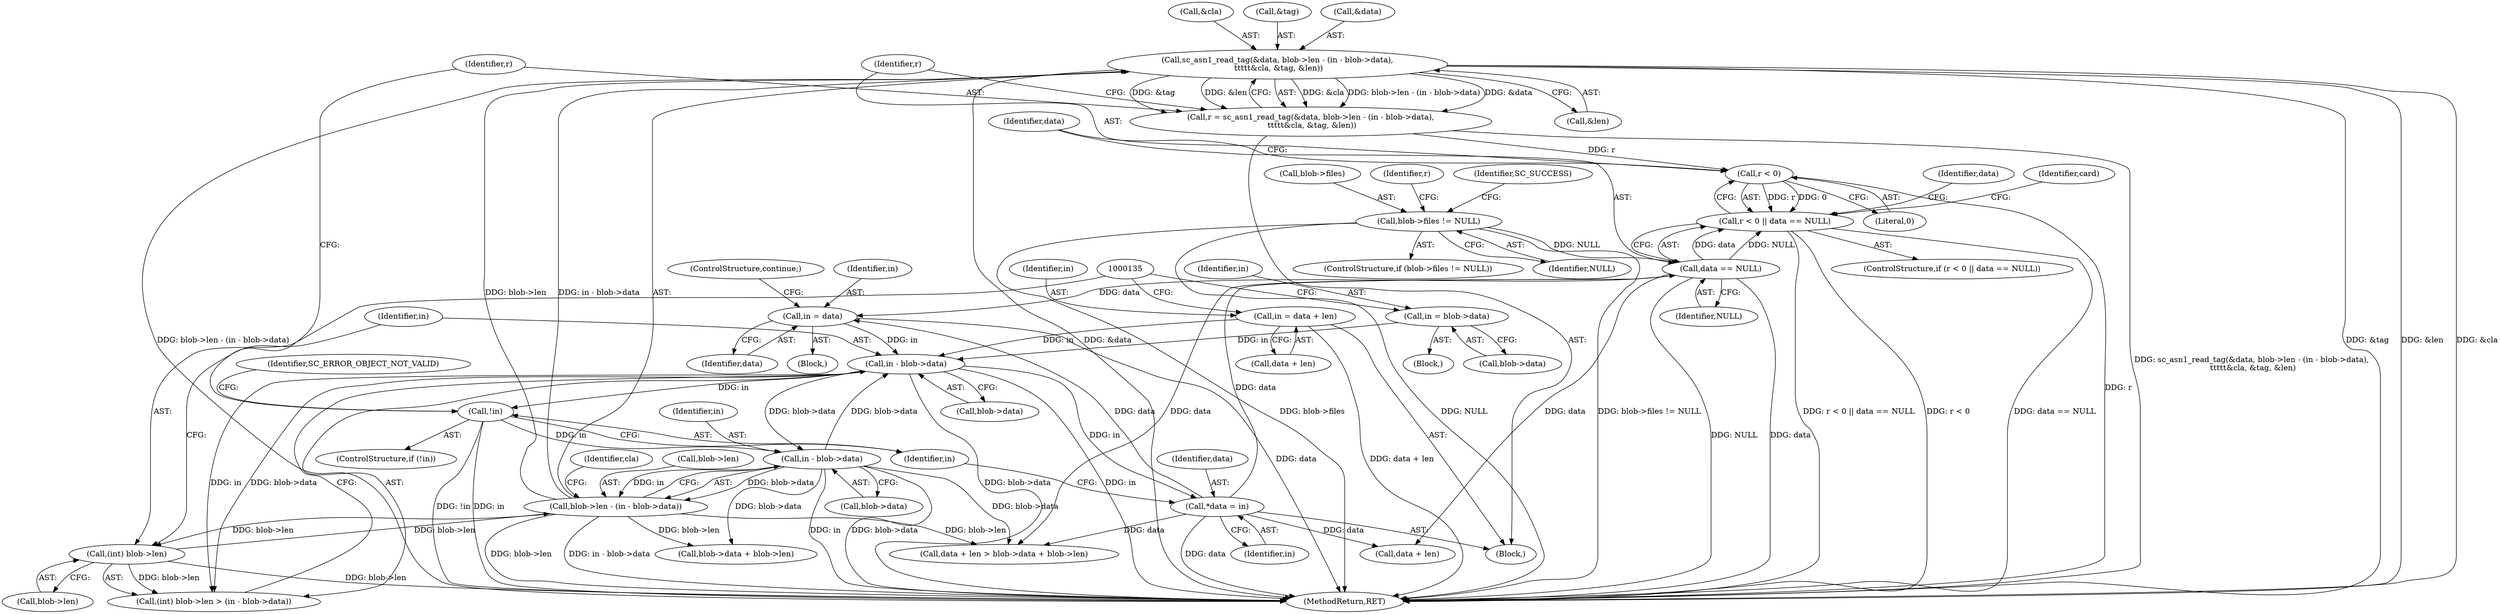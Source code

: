 digraph "0_OpenSC_8fe377e93b4b56060e5bbfb6f3142ceaeca744fa_13@API" {
"1000160" [label="(Call,sc_asn1_read_tag(&data, blob->len - (in - blob->data),\n \t\t\t\t\t&cla, &tag, &len))"];
"1000163" [label="(Call,blob->len - (in - blob->data))"];
"1000134" [label="(Call,(int) blob->len)"];
"1000167" [label="(Call,in - blob->data)"];
"1000154" [label="(Call,!in)"];
"1000139" [label="(Call,in - blob->data)"];
"1000239" [label="(Call,in = data + len)"];
"1000233" [label="(Call,in = data)"];
"1000150" [label="(Call,*data = in)"];
"1000183" [label="(Call,data == NULL)"];
"1000110" [label="(Call,blob->files != NULL)"];
"1000127" [label="(Call,in = blob->data)"];
"1000158" [label="(Call,r = sc_asn1_read_tag(&data, blob->len - (in - blob->data),\n \t\t\t\t\t&cla, &tag, &len))"];
"1000180" [label="(Call,r < 0)"];
"1000179" [label="(Call,r < 0 || data == NULL)"];
"1000241" [label="(Call,data + len)"];
"1000134" [label="(Call,(int) blob->len)"];
"1000140" [label="(Identifier,in)"];
"1000167" [label="(Call,in - blob->data)"];
"1000127" [label="(Call,in = blob->data)"];
"1000198" [label="(Identifier,data)"];
"1000154" [label="(Call,!in)"];
"1000141" [label="(Call,blob->data)"];
"1000185" [label="(Identifier,NULL)"];
"1000236" [label="(ControlStructure,continue;)"];
"1000155" [label="(Identifier,in)"];
"1000172" [label="(Call,&cla)"];
"1000174" [label="(Call,&tag)"];
"1000161" [label="(Call,&data)"];
"1000109" [label="(ControlStructure,if (blob->files != NULL))"];
"1000239" [label="(Call,in = data + len)"];
"1000232" [label="(Block,)"];
"1000163" [label="(Call,blob->len - (in - blob->data))"];
"1000110" [label="(Call,blob->files != NULL)"];
"1000181" [label="(Identifier,r)"];
"1000182" [label="(Literal,0)"];
"1000150" [label="(Call,*data = in)"];
"1000246" [label="(MethodReturn,RET)"];
"1000179" [label="(Call,r < 0 || data == NULL)"];
"1000128" [label="(Identifier,in)"];
"1000197" [label="(Call,data + len)"];
"1000184" [label="(Identifier,data)"];
"1000144" [label="(Block,)"];
"1000159" [label="(Identifier,r)"];
"1000173" [label="(Identifier,cla)"];
"1000183" [label="(Call,data == NULL)"];
"1000152" [label="(Identifier,in)"];
"1000240" [label="(Identifier,in)"];
"1000136" [label="(Call,blob->len)"];
"1000176" [label="(Call,&len)"];
"1000158" [label="(Call,r = sc_asn1_read_tag(&data, blob->len - (in - blob->data),\n \t\t\t\t\t&cla, &tag, &len))"];
"1000164" [label="(Call,blob->len)"];
"1000114" [label="(Identifier,NULL)"];
"1000234" [label="(Identifier,in)"];
"1000111" [label="(Call,blob->files)"];
"1000157" [label="(Identifier,SC_ERROR_OBJECT_NOT_VALID)"];
"1000233" [label="(Call,in = data)"];
"1000129" [label="(Call,blob->data)"];
"1000106" [label="(Block,)"];
"1000189" [label="(Identifier,card)"];
"1000169" [label="(Call,blob->data)"];
"1000178" [label="(ControlStructure,if (r < 0 || data == NULL))"];
"1000139" [label="(Call,in - blob->data)"];
"1000120" [label="(Identifier,r)"];
"1000153" [label="(ControlStructure,if (!in))"];
"1000235" [label="(Identifier,data)"];
"1000196" [label="(Call,data + len > blob->data + blob->len)"];
"1000133" [label="(Call,(int) blob->len > (in - blob->data))"];
"1000168" [label="(Identifier,in)"];
"1000116" [label="(Identifier,SC_SUCCESS)"];
"1000160" [label="(Call,sc_asn1_read_tag(&data, blob->len - (in - blob->data),\n \t\t\t\t\t&cla, &tag, &len))"];
"1000180" [label="(Call,r < 0)"];
"1000151" [label="(Identifier,data)"];
"1000200" [label="(Call,blob->data + blob->len)"];
"1000160" -> "1000158"  [label="AST: "];
"1000160" -> "1000176"  [label="CFG: "];
"1000161" -> "1000160"  [label="AST: "];
"1000163" -> "1000160"  [label="AST: "];
"1000172" -> "1000160"  [label="AST: "];
"1000174" -> "1000160"  [label="AST: "];
"1000176" -> "1000160"  [label="AST: "];
"1000158" -> "1000160"  [label="CFG: "];
"1000160" -> "1000246"  [label="DDG: &len"];
"1000160" -> "1000246"  [label="DDG: &cla"];
"1000160" -> "1000246"  [label="DDG: blob->len - (in - blob->data)"];
"1000160" -> "1000246"  [label="DDG: &data"];
"1000160" -> "1000246"  [label="DDG: &tag"];
"1000160" -> "1000158"  [label="DDG: &cla"];
"1000160" -> "1000158"  [label="DDG: blob->len - (in - blob->data)"];
"1000160" -> "1000158"  [label="DDG: &data"];
"1000160" -> "1000158"  [label="DDG: &tag"];
"1000160" -> "1000158"  [label="DDG: &len"];
"1000163" -> "1000160"  [label="DDG: blob->len"];
"1000163" -> "1000160"  [label="DDG: in - blob->data"];
"1000163" -> "1000167"  [label="CFG: "];
"1000164" -> "1000163"  [label="AST: "];
"1000167" -> "1000163"  [label="AST: "];
"1000173" -> "1000163"  [label="CFG: "];
"1000163" -> "1000246"  [label="DDG: blob->len"];
"1000163" -> "1000246"  [label="DDG: in - blob->data"];
"1000163" -> "1000134"  [label="DDG: blob->len"];
"1000134" -> "1000163"  [label="DDG: blob->len"];
"1000167" -> "1000163"  [label="DDG: in"];
"1000167" -> "1000163"  [label="DDG: blob->data"];
"1000163" -> "1000196"  [label="DDG: blob->len"];
"1000163" -> "1000200"  [label="DDG: blob->len"];
"1000134" -> "1000133"  [label="AST: "];
"1000134" -> "1000136"  [label="CFG: "];
"1000135" -> "1000134"  [label="AST: "];
"1000136" -> "1000134"  [label="AST: "];
"1000140" -> "1000134"  [label="CFG: "];
"1000134" -> "1000246"  [label="DDG: blob->len"];
"1000134" -> "1000133"  [label="DDG: blob->len"];
"1000167" -> "1000169"  [label="CFG: "];
"1000168" -> "1000167"  [label="AST: "];
"1000169" -> "1000167"  [label="AST: "];
"1000167" -> "1000246"  [label="DDG: in"];
"1000167" -> "1000246"  [label="DDG: blob->data"];
"1000167" -> "1000139"  [label="DDG: blob->data"];
"1000154" -> "1000167"  [label="DDG: in"];
"1000139" -> "1000167"  [label="DDG: blob->data"];
"1000167" -> "1000196"  [label="DDG: blob->data"];
"1000167" -> "1000200"  [label="DDG: blob->data"];
"1000154" -> "1000153"  [label="AST: "];
"1000154" -> "1000155"  [label="CFG: "];
"1000155" -> "1000154"  [label="AST: "];
"1000157" -> "1000154"  [label="CFG: "];
"1000159" -> "1000154"  [label="CFG: "];
"1000154" -> "1000246"  [label="DDG: !in"];
"1000154" -> "1000246"  [label="DDG: in"];
"1000139" -> "1000154"  [label="DDG: in"];
"1000139" -> "1000133"  [label="AST: "];
"1000139" -> "1000141"  [label="CFG: "];
"1000140" -> "1000139"  [label="AST: "];
"1000141" -> "1000139"  [label="AST: "];
"1000133" -> "1000139"  [label="CFG: "];
"1000139" -> "1000246"  [label="DDG: blob->data"];
"1000139" -> "1000246"  [label="DDG: in"];
"1000139" -> "1000133"  [label="DDG: in"];
"1000139" -> "1000133"  [label="DDG: blob->data"];
"1000239" -> "1000139"  [label="DDG: in"];
"1000233" -> "1000139"  [label="DDG: in"];
"1000127" -> "1000139"  [label="DDG: in"];
"1000139" -> "1000150"  [label="DDG: in"];
"1000239" -> "1000144"  [label="AST: "];
"1000239" -> "1000241"  [label="CFG: "];
"1000240" -> "1000239"  [label="AST: "];
"1000241" -> "1000239"  [label="AST: "];
"1000135" -> "1000239"  [label="CFG: "];
"1000239" -> "1000246"  [label="DDG: data + len"];
"1000233" -> "1000232"  [label="AST: "];
"1000233" -> "1000235"  [label="CFG: "];
"1000234" -> "1000233"  [label="AST: "];
"1000235" -> "1000233"  [label="AST: "];
"1000236" -> "1000233"  [label="CFG: "];
"1000233" -> "1000246"  [label="DDG: data"];
"1000150" -> "1000233"  [label="DDG: data"];
"1000183" -> "1000233"  [label="DDG: data"];
"1000150" -> "1000144"  [label="AST: "];
"1000150" -> "1000152"  [label="CFG: "];
"1000151" -> "1000150"  [label="AST: "];
"1000152" -> "1000150"  [label="AST: "];
"1000155" -> "1000150"  [label="CFG: "];
"1000150" -> "1000246"  [label="DDG: data"];
"1000150" -> "1000183"  [label="DDG: data"];
"1000150" -> "1000196"  [label="DDG: data"];
"1000150" -> "1000197"  [label="DDG: data"];
"1000183" -> "1000179"  [label="AST: "];
"1000183" -> "1000185"  [label="CFG: "];
"1000184" -> "1000183"  [label="AST: "];
"1000185" -> "1000183"  [label="AST: "];
"1000179" -> "1000183"  [label="CFG: "];
"1000183" -> "1000246"  [label="DDG: NULL"];
"1000183" -> "1000246"  [label="DDG: data"];
"1000183" -> "1000179"  [label="DDG: data"];
"1000183" -> "1000179"  [label="DDG: NULL"];
"1000110" -> "1000183"  [label="DDG: NULL"];
"1000183" -> "1000196"  [label="DDG: data"];
"1000183" -> "1000197"  [label="DDG: data"];
"1000110" -> "1000109"  [label="AST: "];
"1000110" -> "1000114"  [label="CFG: "];
"1000111" -> "1000110"  [label="AST: "];
"1000114" -> "1000110"  [label="AST: "];
"1000116" -> "1000110"  [label="CFG: "];
"1000120" -> "1000110"  [label="CFG: "];
"1000110" -> "1000246"  [label="DDG: NULL"];
"1000110" -> "1000246"  [label="DDG: blob->files != NULL"];
"1000110" -> "1000246"  [label="DDG: blob->files"];
"1000127" -> "1000106"  [label="AST: "];
"1000127" -> "1000129"  [label="CFG: "];
"1000128" -> "1000127"  [label="AST: "];
"1000129" -> "1000127"  [label="AST: "];
"1000135" -> "1000127"  [label="CFG: "];
"1000158" -> "1000144"  [label="AST: "];
"1000159" -> "1000158"  [label="AST: "];
"1000181" -> "1000158"  [label="CFG: "];
"1000158" -> "1000246"  [label="DDG: sc_asn1_read_tag(&data, blob->len - (in - blob->data),\n \t\t\t\t\t&cla, &tag, &len)"];
"1000158" -> "1000180"  [label="DDG: r"];
"1000180" -> "1000179"  [label="AST: "];
"1000180" -> "1000182"  [label="CFG: "];
"1000181" -> "1000180"  [label="AST: "];
"1000182" -> "1000180"  [label="AST: "];
"1000184" -> "1000180"  [label="CFG: "];
"1000179" -> "1000180"  [label="CFG: "];
"1000180" -> "1000246"  [label="DDG: r"];
"1000180" -> "1000179"  [label="DDG: r"];
"1000180" -> "1000179"  [label="DDG: 0"];
"1000179" -> "1000178"  [label="AST: "];
"1000189" -> "1000179"  [label="CFG: "];
"1000198" -> "1000179"  [label="CFG: "];
"1000179" -> "1000246"  [label="DDG: r < 0 || data == NULL"];
"1000179" -> "1000246"  [label="DDG: r < 0"];
"1000179" -> "1000246"  [label="DDG: data == NULL"];
}
